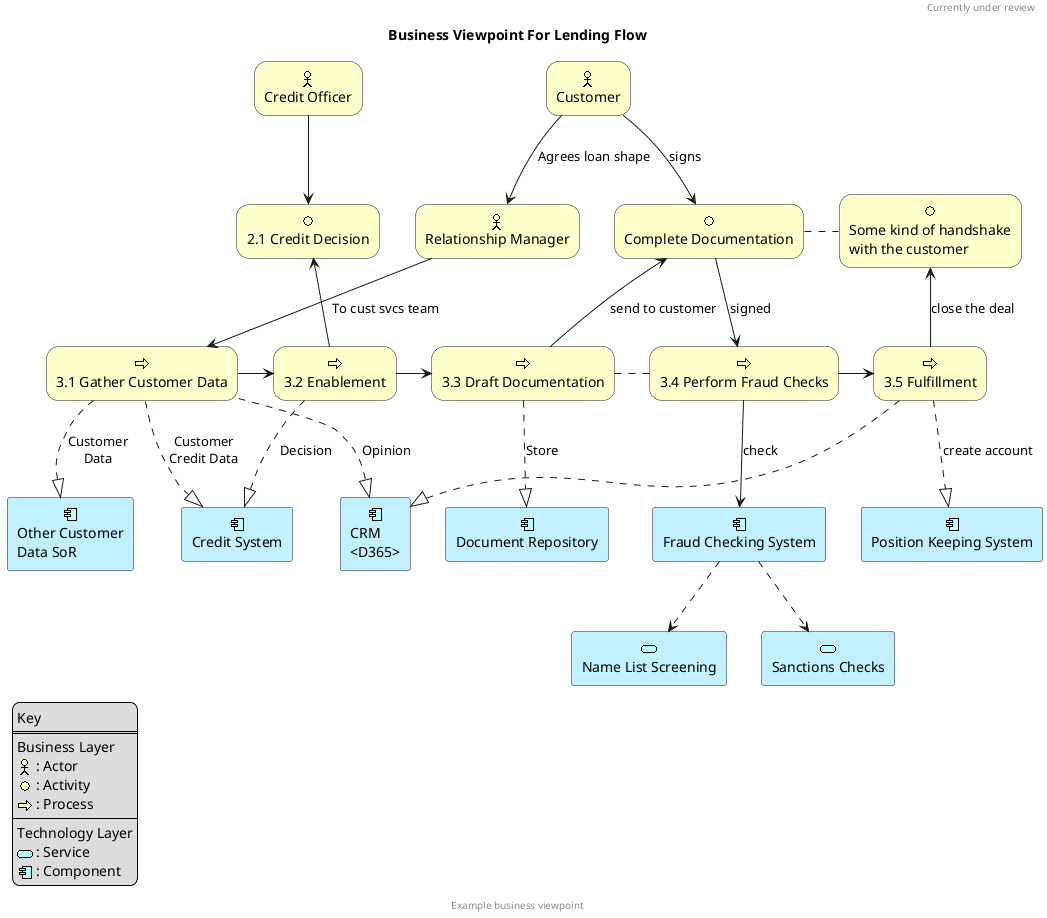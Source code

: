 @startuml
skinparam rectangle<<behavior>> {
	roundCorner 25
}
sprite $bProcess jar:archimate/business-process
sprite $bActor jar:archimate/business-actor
sprite $bActivity jar:archimate/business-activity
sprite $aService jar:archimate/application-service
sprite $aComponent jar:archimate/application-component

header
Currently under review
endheader

title Business Viewpoint For Lending Flow

rectangle "Customer"  as C <<$bActor>><<behavior>> #Business
rectangle "Relationship Manager"  as RM <<$bActor>><<behavior>> #Business
rectangle "Credit Officer"  as CO <<$bActor>><<behavior>> #Business

rectangle "Complete Documentation"  as CDoc <<$bActivity>><<behavior>> #Business
rectangle "Some kind of handshake\nwith the customer"  as HS <<$bActivity>><<behavior>> #Business

rectangle "2.1 Credit Decision"  as CD <<$bActivity>><<behavior>> #Business
rectangle "3.1 Gather Customer Data"  as GCD <<$bProcess>><<behavior>> #Business
rectangle "3.2 Enablement"  as E <<$bProcess>><<behavior>> #Business
rectangle "3.3 Draft Documentation"  as DD <<$bProcess>><<behavior>> #Business
rectangle "3.4 Perform Fraud Checks"  as FC <<$bProcess>><<behavior>> #Business
rectangle "3.5 Fulfillment"  as FF <<$bProcess>><<behavior>> #Business

C -down-> RM: Agrees loan shape
RM -down-> GCD: To cust svcs team
CO -down-> CD
E -up-> CD
GCD -right-> E
E -right-> DD

C -right-> CDoc: signs
DD -up-> CDoc: send to customer

CDoc -down-> FC: signed
FC -right-> FF
CDoc .right. HS
DD .right. FC

FF -up-> HS : close the deal

rectangle "CRM\n<D365>" as CRM <<$aComponent>> #Application
rectangle "Other Customer\nData SoR" as OCD <<$aComponent>> #Application
rectangle "Credit System" as CS <<$aComponent>> #Application
rectangle "Document Repository" as DS <<$aComponent>> #Application
rectangle "Fraud Checking System" as FCS <<$aComponent>> #Application
rectangle "Position Keeping System" as PK <<$aComponent>> #Application

rectangle "Name List Screening" as NL <<$aService>> #Application
rectangle "Sanctions Checks" as SANC <<$aService>> #Application

GCD .down.|> CRM: Opinion
GCD .down.|> OCD: Customer\nData
GCD .down.|> CS: Customer\nCredit Data
E .down.|> CS: Decision
DD .down.|> DS: Store
FC -down-> FCS: check
FF .down.|> PK: create account
FF .down.|> CRM

FCS .down.> NL
FCS .down.> SANC


legend left
Key
====
Business Layer
<$bActor> : Actor
<$bActivity> : Activity
<$bProcess> : Process
----
Technology Layer
<$aService> : Service
<$aComponent> : Component
endlegend

center footer Example business viewpoint

@enduml